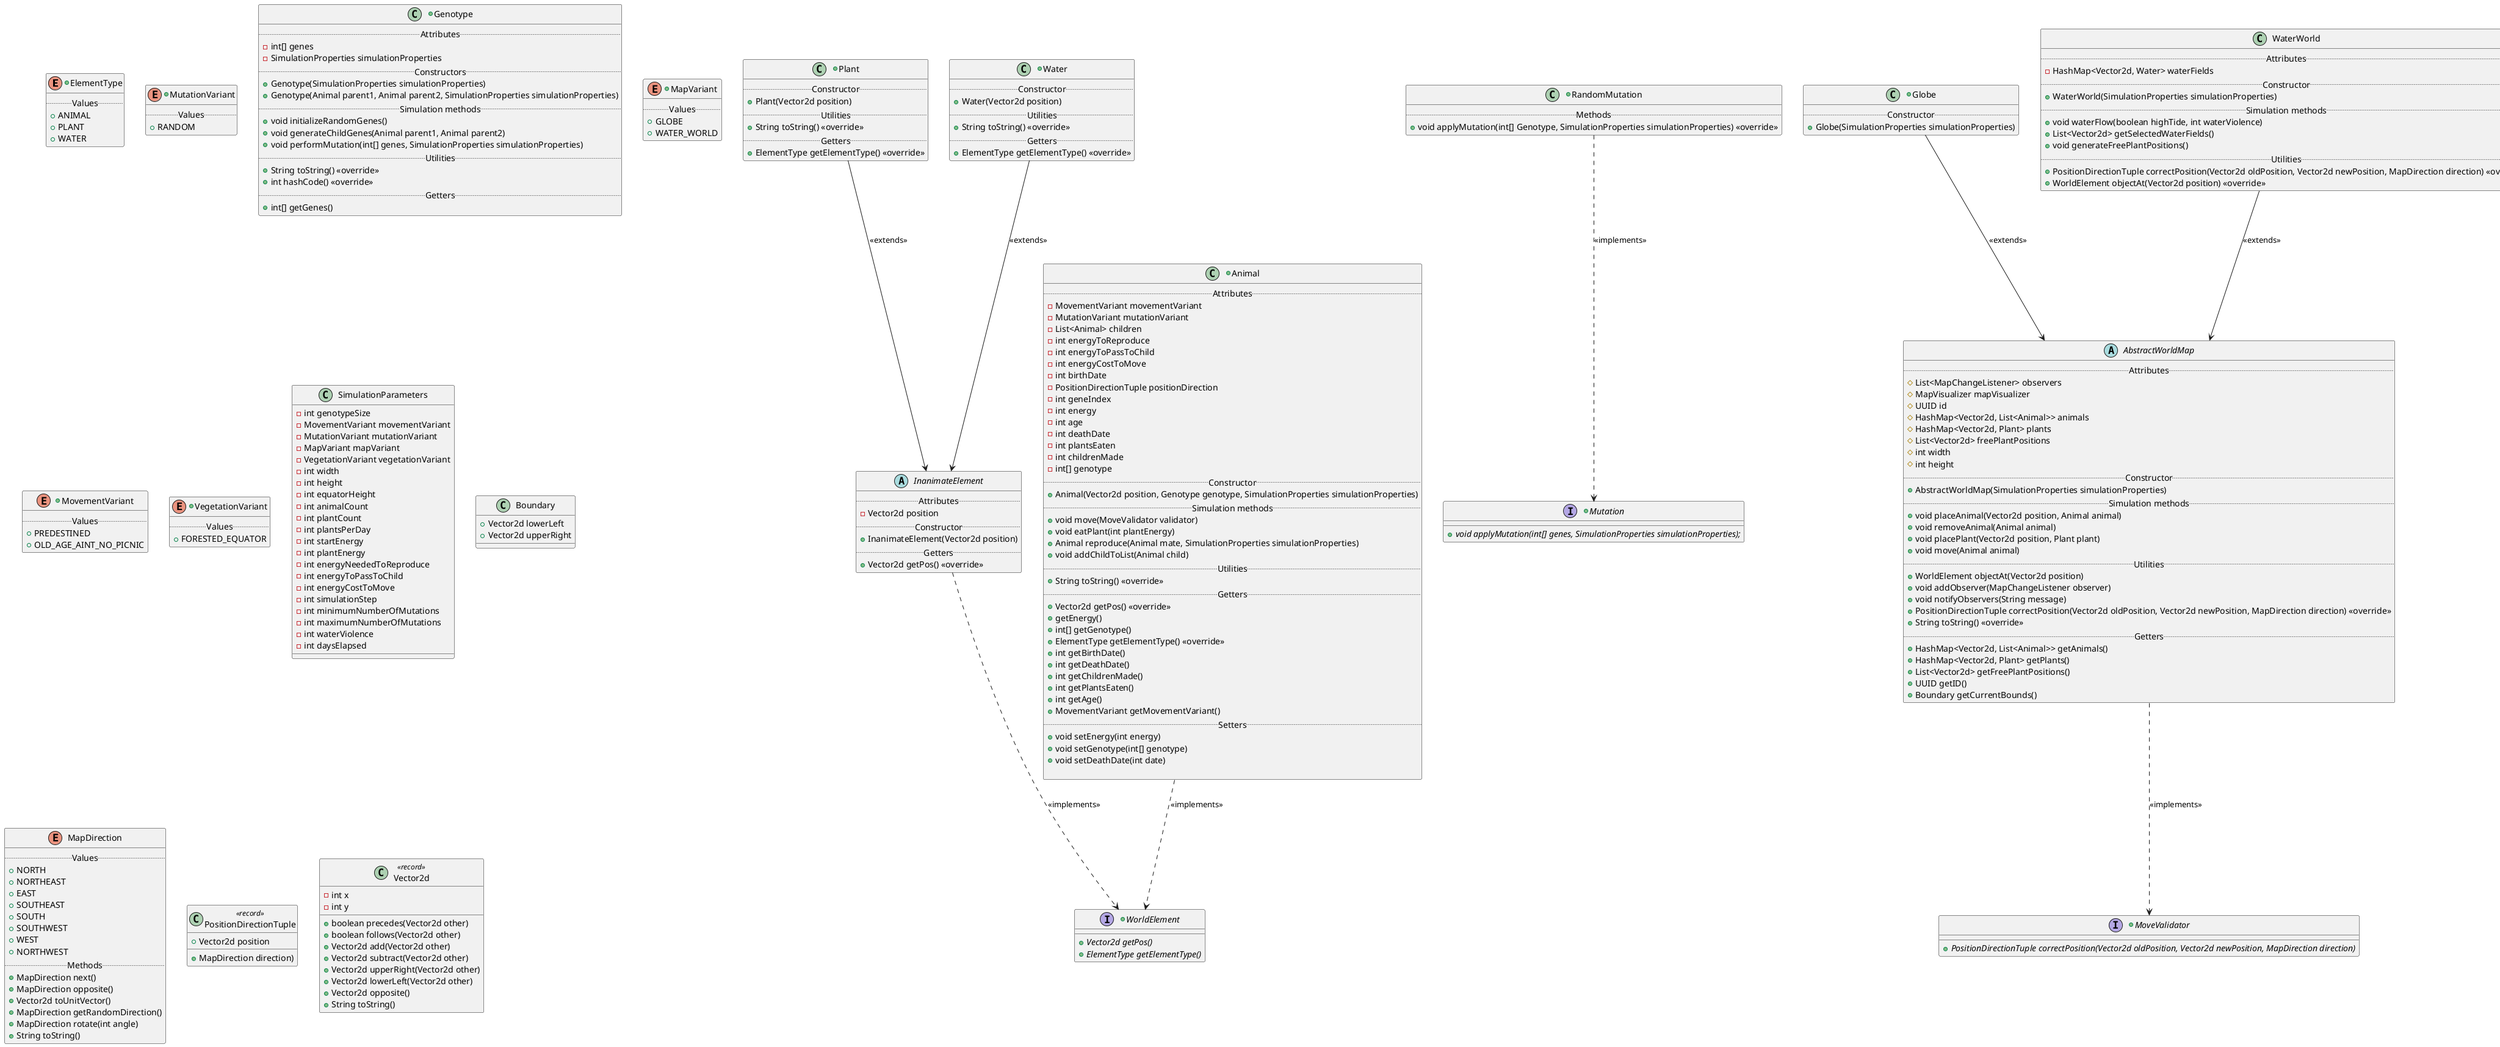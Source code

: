 @startuml


'elements

+enum ElementType {
    ..Values..
    + ANIMAL
    + PLANT
    + WATER
}

+interface WorldElement {
    + {abstract} Vector2d getPos()
    + {abstract} ElementType getElementType()
}

abstract class InanimateElement {
    ..Attributes..
    - Vector2d position
    ..Constructor..
    + InanimateElement(Vector2d position)
    ..Getters..
    + Vector2d getPos() <<override>>
}

InanimateElement ..> WorldElement : <<implements>>

+class Animal {
    ..Attributes..
    - MovementVariant movementVariant
    - MutationVariant mutationVariant
    - List<Animal> children
    - int energyToReproduce
    - int energyToPassToChild
    - int energyCostToMove
    - int birthDate
    - PositionDirectionTuple positionDirection
    - int geneIndex
    - int energy
    - int age
    - int deathDate
    - int plantsEaten
    - int childrenMade
    - int[] genotype
    ..Constructor..
    + Animal(Vector2d position, Genotype genotype, SimulationProperties simulationProperties)
    ..Simulation methods..
    + void move(MoveValidator validator)
    + void eatPlant(int plantEnergy)
    + Animal reproduce(Animal mate, SimulationProperties simulationProperties)
    + void addChildToList(Animal child)
    ..Utilities..
    + String toString() <<override>>
    ..Getters..
    + Vector2d getPos() <<override>>
    + getEnergy()
    + int[] getGenotype()
    + ElementType getElementType() <<override>>
    + int getBirthDate()
    + int getDeathDate()
    + int getChildrenMade()
    + int getPlantsEaten()
    + int getAge()
    + MovementVariant getMovementVariant()
    ..Setters..
    + void setEnergy(int energy)
    + void setGenotype(int[] genotype)
    + void setDeathDate(int date)
    
}

Animal ..> WorldElement : <<implements>>

+class Plant {
    ..Constructor..
    + Plant(Vector2d position)
    ..Utilities..
    + String toString() <<override>>
    ..Getters..
    + ElementType getElementType() <<override>>
}

Plant --> InanimateElement : <<extends>>

+class Water {
    ..Constructor..
    + Water(Vector2d position)
    ..Utilities..
    + String toString() <<override>>
    ..Getters..
    + ElementType getElementType() <<override>>
}

Water --> InanimateElement : <<extends>>


'genotype

+enum MutationVariant {
    ..Values..
    + RANDOM
}

+interface Mutation {
    + {abstract} void applyMutation(int[] genes, SimulationProperties simulationProperties);
}

+class RandomMutation {
    ..Methods..
    + void applyMutation(int[] Genotype, SimulationProperties simulationProperties) <<override>>
}

RandomMutation ..> Mutation : <<implements>>

+class Genotype {
    ..Attributes..
    - int[] genes
    - SimulationProperties simulationProperties
    ..Constructors..
    + Genotype(SimulationProperties simulationProperties)
    + Genotype(Animal parent1, Animal parent2, SimulationProperties simulationProperties)
    ..Simulation methods..
    + void initializeRandomGenes()
    + void generateChildGenes(Animal parent1, Animal parent2)
    + void performMutation(int[] genes, SimulationProperties simulationProperties)
    ..Utilities..
    + String toString() <<override>>
    + int hashCode() <<override>>
    ..Getters..
    + int[] getGenes()
}


'maps

+enum MapVariant {
    ..Values..
    + GLOBE
    + WATER_WORLD
}

+interface MoveValidator {
    + {abstract} PositionDirectionTuple correctPosition(Vector2d oldPosition, Vector2d newPosition, MapDirection direction)
}

abstract class AbstractWorldMap {
    ..Attributes..
    # List<MapChangeListener> observers
    # MapVisualizer mapVisualizer
    # UUID id
    # HashMap<Vector2d, List<Animal>> animals
    # HashMap<Vector2d, Plant> plants
    # List<Vector2d> freePlantPositions
    # int width
    # int height
    ..Constructor..
    + AbstractWorldMap(SimulationProperties simulationProperties)
    ..Simulation methods..
    + void placeAnimal(Vector2d position, Animal animal)
    + void removeAnimal(Animal animal)
    + void placePlant(Vector2d position, Plant plant)
    + void move(Animal animal)
    ..Utilities..
    + WorldElement objectAt(Vector2d position)
    + void addObserver(MapChangeListener observer)
    + void notifyObservers(String message)
    + PositionDirectionTuple correctPosition(Vector2d oldPosition, Vector2d newPosition, MapDirection direction) <<override>>
    + String toString() <<override>>
    ..Getters..
    + HashMap<Vector2d, List<Animal>> getAnimals()
    + HashMap<Vector2d, Plant> getPlants()
    + List<Vector2d> getFreePlantPositions()
    + UUID getID()
    + Boundary getCurrentBounds()
}

AbstractWorldMap ..> MoveValidator : <<implements>>

+class Globe {
    ..Constructor..
    + Globe(SimulationProperties simulationProperties)
}

Globe --> AbstractWorldMap : <<extends>>

class WaterWorld {
    ..Attributes..
    - HashMap<Vector2d, Water> waterFields
    ..Constructor..
    + WaterWorld(SimulationProperties simulationProperties)
    ..Simulation methods..
    + void waterFlow(boolean highTide, int waterViolence)
    + List<Vector2d> getSelectedWaterFields()
    + void generateFreePlantPositions()
    ..Utilities..
    + PositionDirectionTuple correctPosition(Vector2d oldPosition, Vector2d newPosition, MapDirection direction) <<override>>
    + WorldElement objectAt(Vector2d position) <<override>>
}

WaterWorld --> AbstractWorldMap : <<extends>>


'movement

+enum MovementVariant {
    ..Values..
    + PREDESTINED
    + OLD_AGE_AINT_NO_PICNIC
}


'vegetation

+enum VegetationVariant {
    ..Values..
    + FORESTED_EQUATOR
}

+interface Vegetation {
    + {abstract} boolean validatePlantPosition(Vector2d position)
    + {abstract} boolean preferred(Vector2d position)
    + {abstract} String getFieldType(Vector2d position)
}

abstract class AbstractVegetationVariant {
    ..Methods..
    + boolean validatePlantPosition(Vector2d position) <<override>>
}

AbstractVegetationVariant ..> Vegetation : <<implements>>

+class ForestedEquator {
    ..Attributes..
    - Vector2d equatorLowerLeft
    - Vector2d equatorUpperRight
    ..Constructor..
    + ForestedEquator(int equatorHeight, int mapWidth, int mapHeight)
    ..Methods..
    + boolean preferred(Vector2d position) <<override>>
    + String getFieldType(Vector2d position) <<override>>
}

ForestedEquator --> AbstractVegetationVariant : <<extends>>


'presenter

+interface MapChangeListener{
    + {abstract} void mapChanged(AbstractWorldMap worldMap, String message)
}

+class ConsoleMapDisplay {
    ..Attributes..
    - int count
    ..Methods..
    + void mapChanged(AbstractWorldMap worldMap, String message) <<override>>
}

ConsoleMapDisplay ..> MapChangeListener : <<implements>>


'simulation

class SimulationParameters {
    - int genotypeSize
    - MovementVariant movementVariant
    - MutationVariant mutationVariant
    - MapVariant mapVariant
    - VegetationVariant vegetationVariant
    - int width
    - int height
    - int equatorHeight
    - int animalCount
    - int plantCount
    - int plantsPerDay
    - int startEnergy
    - int plantEnergy
    - int energyNeededToReproduce
    - int energyToPassToChild
    - int energyCostToMove
    - int simulationStep
    - int minimumNumberOfMutations
    - int maximumNumberOfMutations
    - int waterViolence
    - int daysElapsed
}


'util

class Boundary {
    + Vector2d lowerLeft
    + Vector2d upperRight
}

enum MapDirection {
    ..Values..
    + NORTH
    + NORTHEAST
    + EAST
    + SOUTHEAST
    + SOUTH
    + SOUTHWEST
    + WEST
    + NORTHWEST
    ..Methods..
    + MapDirection next()
    + MapDirection opposite()
    + Vector2d toUnitVector()
    + MapDirection getRandomDirection()
    + MapDirection rotate(int angle)
    + String toString()
}

class PositionDirectionTuple <<record>> {
    + Vector2d position
    + MapDirection direction)
}

class RandomPositionGenerator {
    - List<Vector2d> positions
    + RandomPositionGenerator(int maxWidth, int maxHeight, int count)
    + Iterator<Vector2d> iterator()
    + Vector2d getHead()
    + Vector2d getTail()
    + int getIndex(Vector2d pos)
    + Vector2d getPos(int index)
}

class RandomPositionIterator {
    - RandomPositionGenerator generator
    - Vector2d current
    + RandomPositionIterator(RandomPositionGenerator generator)
    + boolean hasNext()
    + Vector2d next()
    + void remove()
}

RandomPositionGenerator --* RandomPositionIterator : <<contains>>

class Vector2d <<record>> {
    - int x
    - int y
    + boolean precedes(Vector2d other)
    + boolean follows(Vector2d other)
    + Vector2d add(Vector2d other)
    + Vector2d subtract(Vector2d other)
    + Vector2d upperRight(Vector2d other)
    + Vector2d lowerLeft(Vector2d other)
    + Vector2d opposite()
    + String toString()
}


@enduml